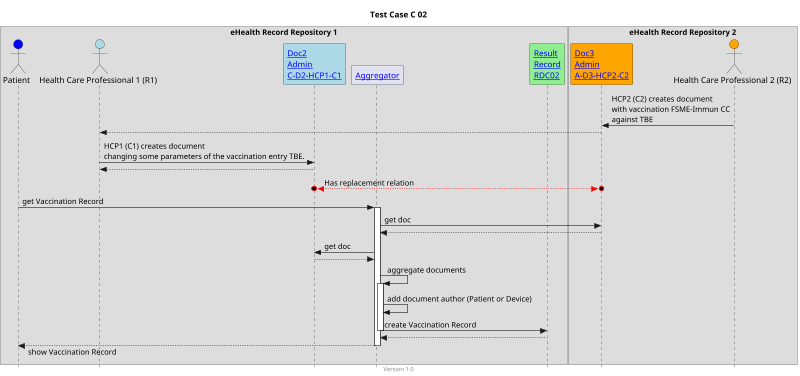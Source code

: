 @startuml
title Test Case C 02
footer Version 1.0
skinparam responseMessageBelowArrow true
skinparam style strictuml
scale max 800 width

box "eHealth Record Repository 1"
actor "Patient" as PAT #blue
actor "Health Care Professional 1 (R1)" as HCP1_C1 #lightblue
participant "[[Bundle-C-D2-HCP1-C1.html Doc2\nAdmin\nC-D2-HCP1-C1]]" as Doc2 #lightblue
participant "[[aggregator.html Aggregator]]" as AGG
participant "[[Bundle-RDC02.html Result\nRecord\nRDC02]]" as RES #lightgreen
end box

box "eHealth Record Repository 2"
participant "[[Bundle-A-D3-HCP2-C2.html Doc3\nAdmin\nA-D3-HCP2-C2]]" as Doc3 #orange
actor "Health Care Professional 2 (R2)" as HCP2_C2 #orange
end box

HCP2_C2 -> Doc3: HCP2 (C2) creates document\nwith vaccination FSME-Immun CC\nagainst TBE
HCP1_C1 <-- Doc3

HCP1_C1 -> Doc2: HCP1 (C1) creates document\nchanging some parameters of the vaccination entry TBE.
HCP1_C1 <-- Doc2

Doc2 o<-[#red]->o Doc3: Has replacement relation

PAT -> AGG: get Vaccination Record
activate AGG

AGG -> Doc3: get doc
AGG <-- Doc3

AGG -> Doc2: get doc
AGG <-- Doc2
 
AGG -> AGG: aggregate documents 
activate AGG
AGG -> AGG: add document author (Patient or Device)
AGG -> RES: create Vaccination Record
deactivate AGG
AGG <-- RES

PAT <-- AGG: show Vaccination Record
deactivate AGG


@enduml
